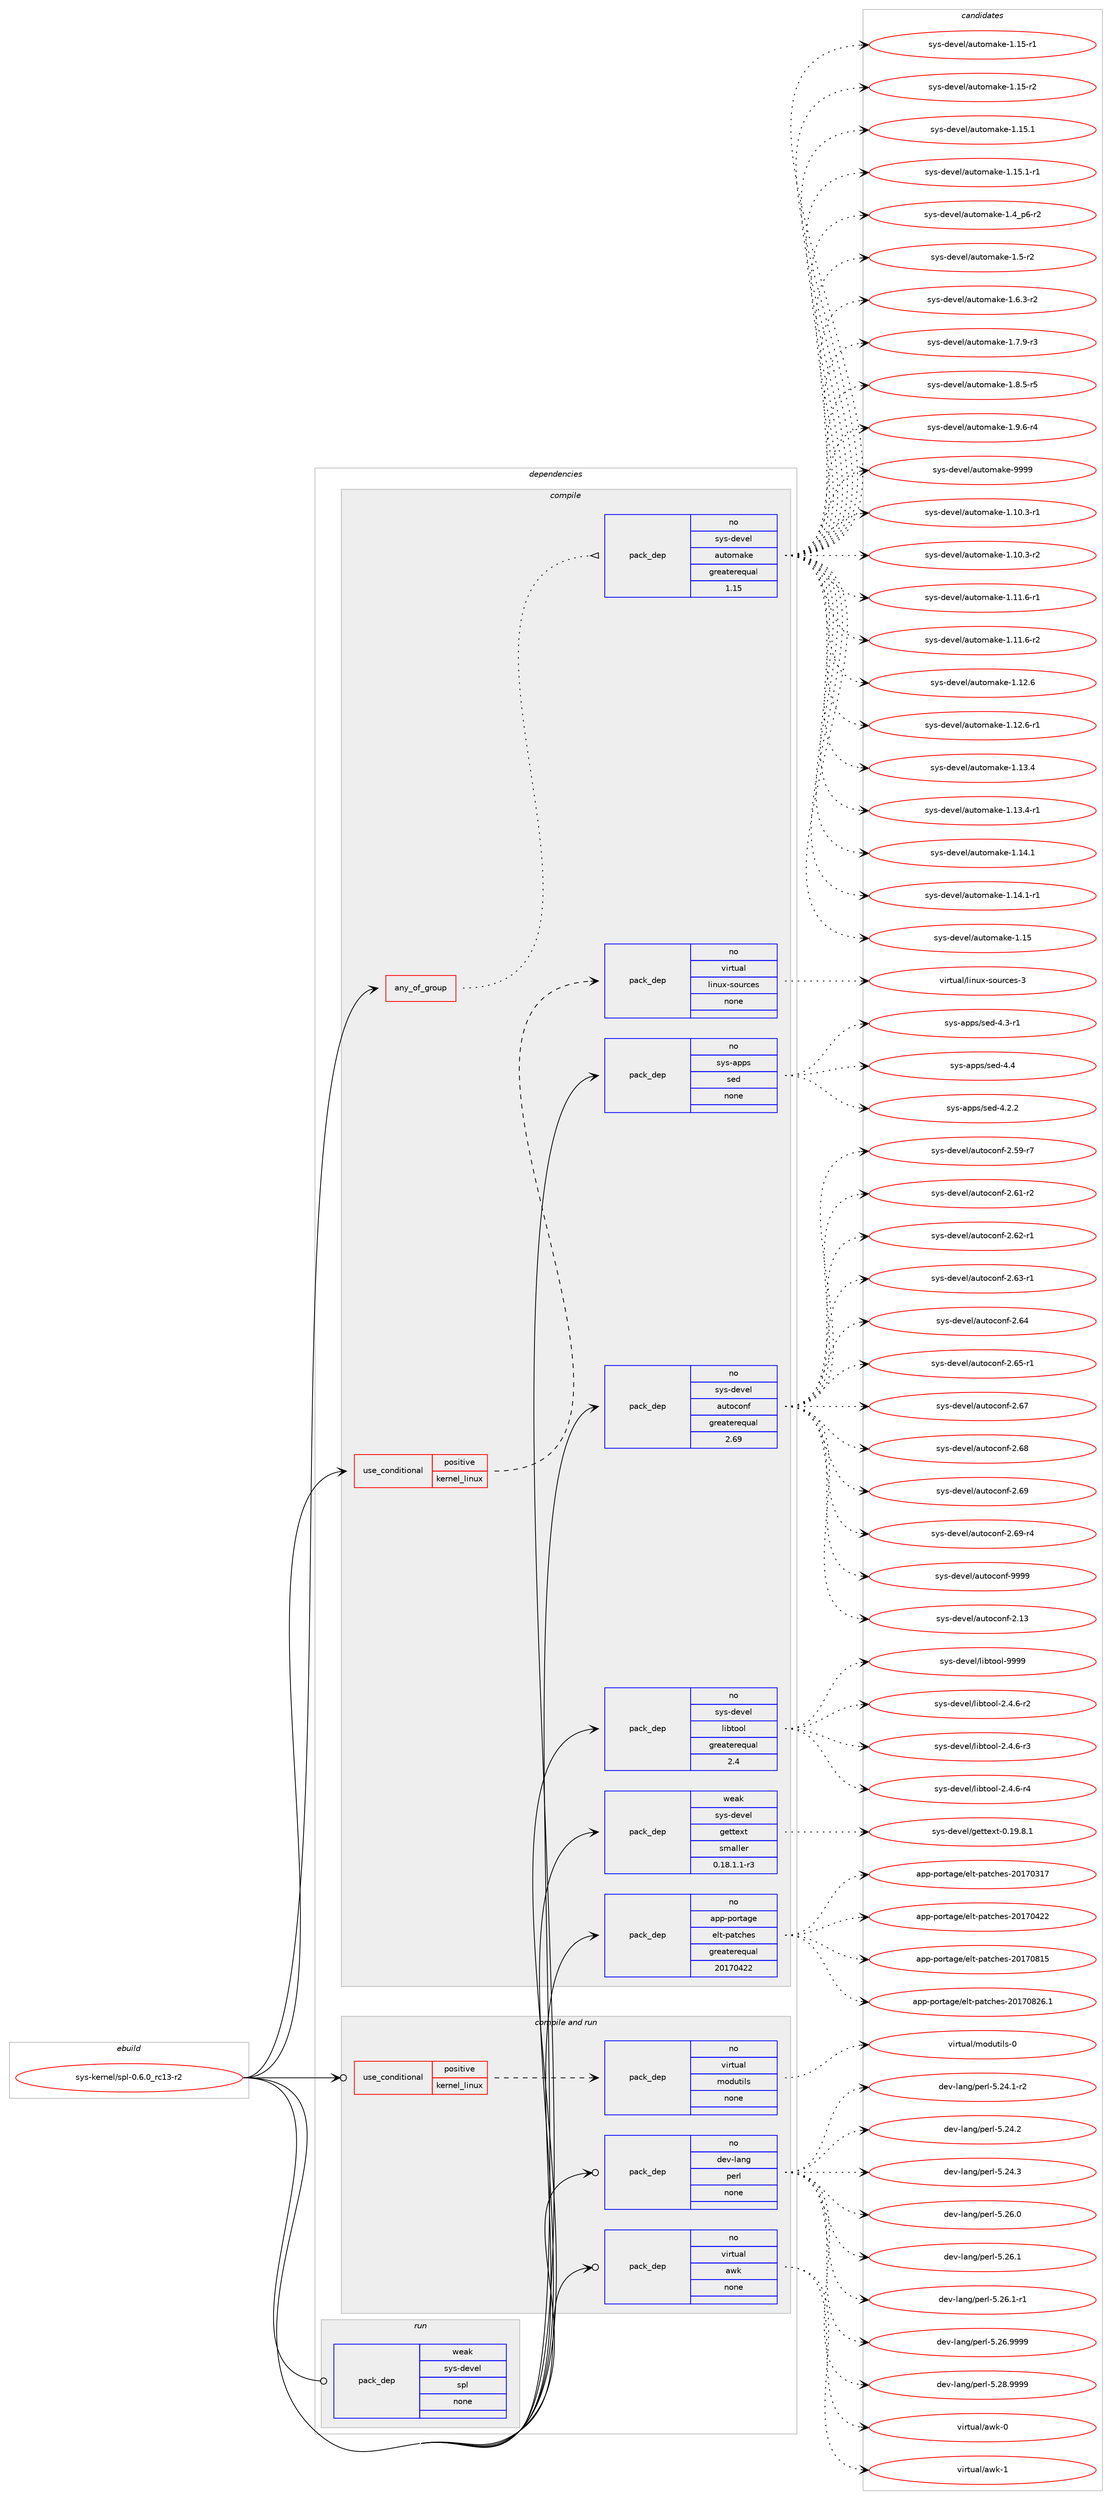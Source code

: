 digraph prolog {

# *************
# Graph options
# *************

newrank=true;
concentrate=true;
compound=true;
graph [rankdir=LR,fontname=Helvetica,fontsize=10,ranksep=1.5];#, ranksep=2.5, nodesep=0.2];
edge  [arrowhead=vee];
node  [fontname=Helvetica,fontsize=10];

# **********
# The ebuild
# **********

subgraph cluster_leftcol {
color=gray;
rank=same;
label=<<i>ebuild</i>>;
id [label="sys-kernel/spl-0.6.0_rc13-r2", color=red, width=4, href="../sys-kernel/spl-0.6.0_rc13-r2.svg"];
}

# ****************
# The dependencies
# ****************

subgraph cluster_midcol {
color=gray;
label=<<i>dependencies</i>>;
subgraph cluster_compile {
fillcolor="#eeeeee";
style=filled;
label=<<i>compile</i>>;
subgraph any8340 {
dependency492764 [label=<<TABLE BORDER="0" CELLBORDER="1" CELLSPACING="0" CELLPADDING="4"><TR><TD CELLPADDING="10">any_of_group</TD></TR></TABLE>>, shape=none, color=red];subgraph pack366301 {
dependency492765 [label=<<TABLE BORDER="0" CELLBORDER="1" CELLSPACING="0" CELLPADDING="4" WIDTH="220"><TR><TD ROWSPAN="6" CELLPADDING="30">pack_dep</TD></TR><TR><TD WIDTH="110">no</TD></TR><TR><TD>sys-devel</TD></TR><TR><TD>automake</TD></TR><TR><TD>greaterequal</TD></TR><TR><TD>1.15</TD></TR></TABLE>>, shape=none, color=blue];
}
dependency492764:e -> dependency492765:w [weight=20,style="dotted",arrowhead="oinv"];
}
id:e -> dependency492764:w [weight=20,style="solid",arrowhead="vee"];
subgraph cond117821 {
dependency492766 [label=<<TABLE BORDER="0" CELLBORDER="1" CELLSPACING="0" CELLPADDING="4"><TR><TD ROWSPAN="3" CELLPADDING="10">use_conditional</TD></TR><TR><TD>positive</TD></TR><TR><TD>kernel_linux</TD></TR></TABLE>>, shape=none, color=red];
subgraph pack366302 {
dependency492767 [label=<<TABLE BORDER="0" CELLBORDER="1" CELLSPACING="0" CELLPADDING="4" WIDTH="220"><TR><TD ROWSPAN="6" CELLPADDING="30">pack_dep</TD></TR><TR><TD WIDTH="110">no</TD></TR><TR><TD>virtual</TD></TR><TR><TD>linux-sources</TD></TR><TR><TD>none</TD></TR><TR><TD></TD></TR></TABLE>>, shape=none, color=blue];
}
dependency492766:e -> dependency492767:w [weight=20,style="dashed",arrowhead="vee"];
}
id:e -> dependency492766:w [weight=20,style="solid",arrowhead="vee"];
subgraph pack366303 {
dependency492768 [label=<<TABLE BORDER="0" CELLBORDER="1" CELLSPACING="0" CELLPADDING="4" WIDTH="220"><TR><TD ROWSPAN="6" CELLPADDING="30">pack_dep</TD></TR><TR><TD WIDTH="110">no</TD></TR><TR><TD>app-portage</TD></TR><TR><TD>elt-patches</TD></TR><TR><TD>greaterequal</TD></TR><TR><TD>20170422</TD></TR></TABLE>>, shape=none, color=blue];
}
id:e -> dependency492768:w [weight=20,style="solid",arrowhead="vee"];
subgraph pack366304 {
dependency492769 [label=<<TABLE BORDER="0" CELLBORDER="1" CELLSPACING="0" CELLPADDING="4" WIDTH="220"><TR><TD ROWSPAN="6" CELLPADDING="30">pack_dep</TD></TR><TR><TD WIDTH="110">no</TD></TR><TR><TD>sys-apps</TD></TR><TR><TD>sed</TD></TR><TR><TD>none</TD></TR><TR><TD></TD></TR></TABLE>>, shape=none, color=blue];
}
id:e -> dependency492769:w [weight=20,style="solid",arrowhead="vee"];
subgraph pack366305 {
dependency492770 [label=<<TABLE BORDER="0" CELLBORDER="1" CELLSPACING="0" CELLPADDING="4" WIDTH="220"><TR><TD ROWSPAN="6" CELLPADDING="30">pack_dep</TD></TR><TR><TD WIDTH="110">no</TD></TR><TR><TD>sys-devel</TD></TR><TR><TD>autoconf</TD></TR><TR><TD>greaterequal</TD></TR><TR><TD>2.69</TD></TR></TABLE>>, shape=none, color=blue];
}
id:e -> dependency492770:w [weight=20,style="solid",arrowhead="vee"];
subgraph pack366306 {
dependency492771 [label=<<TABLE BORDER="0" CELLBORDER="1" CELLSPACING="0" CELLPADDING="4" WIDTH="220"><TR><TD ROWSPAN="6" CELLPADDING="30">pack_dep</TD></TR><TR><TD WIDTH="110">no</TD></TR><TR><TD>sys-devel</TD></TR><TR><TD>libtool</TD></TR><TR><TD>greaterequal</TD></TR><TR><TD>2.4</TD></TR></TABLE>>, shape=none, color=blue];
}
id:e -> dependency492771:w [weight=20,style="solid",arrowhead="vee"];
subgraph pack366307 {
dependency492772 [label=<<TABLE BORDER="0" CELLBORDER="1" CELLSPACING="0" CELLPADDING="4" WIDTH="220"><TR><TD ROWSPAN="6" CELLPADDING="30">pack_dep</TD></TR><TR><TD WIDTH="110">weak</TD></TR><TR><TD>sys-devel</TD></TR><TR><TD>gettext</TD></TR><TR><TD>smaller</TD></TR><TR><TD>0.18.1.1-r3</TD></TR></TABLE>>, shape=none, color=blue];
}
id:e -> dependency492772:w [weight=20,style="solid",arrowhead="vee"];
}
subgraph cluster_compileandrun {
fillcolor="#eeeeee";
style=filled;
label=<<i>compile and run</i>>;
subgraph cond117822 {
dependency492773 [label=<<TABLE BORDER="0" CELLBORDER="1" CELLSPACING="0" CELLPADDING="4"><TR><TD ROWSPAN="3" CELLPADDING="10">use_conditional</TD></TR><TR><TD>positive</TD></TR><TR><TD>kernel_linux</TD></TR></TABLE>>, shape=none, color=red];
subgraph pack366308 {
dependency492774 [label=<<TABLE BORDER="0" CELLBORDER="1" CELLSPACING="0" CELLPADDING="4" WIDTH="220"><TR><TD ROWSPAN="6" CELLPADDING="30">pack_dep</TD></TR><TR><TD WIDTH="110">no</TD></TR><TR><TD>virtual</TD></TR><TR><TD>modutils</TD></TR><TR><TD>none</TD></TR><TR><TD></TD></TR></TABLE>>, shape=none, color=blue];
}
dependency492773:e -> dependency492774:w [weight=20,style="dashed",arrowhead="vee"];
}
id:e -> dependency492773:w [weight=20,style="solid",arrowhead="odotvee"];
subgraph pack366309 {
dependency492775 [label=<<TABLE BORDER="0" CELLBORDER="1" CELLSPACING="0" CELLPADDING="4" WIDTH="220"><TR><TD ROWSPAN="6" CELLPADDING="30">pack_dep</TD></TR><TR><TD WIDTH="110">no</TD></TR><TR><TD>dev-lang</TD></TR><TR><TD>perl</TD></TR><TR><TD>none</TD></TR><TR><TD></TD></TR></TABLE>>, shape=none, color=blue];
}
id:e -> dependency492775:w [weight=20,style="solid",arrowhead="odotvee"];
subgraph pack366310 {
dependency492776 [label=<<TABLE BORDER="0" CELLBORDER="1" CELLSPACING="0" CELLPADDING="4" WIDTH="220"><TR><TD ROWSPAN="6" CELLPADDING="30">pack_dep</TD></TR><TR><TD WIDTH="110">no</TD></TR><TR><TD>virtual</TD></TR><TR><TD>awk</TD></TR><TR><TD>none</TD></TR><TR><TD></TD></TR></TABLE>>, shape=none, color=blue];
}
id:e -> dependency492776:w [weight=20,style="solid",arrowhead="odotvee"];
}
subgraph cluster_run {
fillcolor="#eeeeee";
style=filled;
label=<<i>run</i>>;
subgraph pack366311 {
dependency492777 [label=<<TABLE BORDER="0" CELLBORDER="1" CELLSPACING="0" CELLPADDING="4" WIDTH="220"><TR><TD ROWSPAN="6" CELLPADDING="30">pack_dep</TD></TR><TR><TD WIDTH="110">weak</TD></TR><TR><TD>sys-devel</TD></TR><TR><TD>spl</TD></TR><TR><TD>none</TD></TR><TR><TD></TD></TR></TABLE>>, shape=none, color=blue];
}
id:e -> dependency492777:w [weight=20,style="solid",arrowhead="odot"];
}
}

# **************
# The candidates
# **************

subgraph cluster_choices {
rank=same;
color=gray;
label=<<i>candidates</i>>;

subgraph choice366301 {
color=black;
nodesep=1;
choice11512111545100101118101108479711711611110997107101454946494846514511449 [label="sys-devel/automake-1.10.3-r1", color=red, width=4,href="../sys-devel/automake-1.10.3-r1.svg"];
choice11512111545100101118101108479711711611110997107101454946494846514511450 [label="sys-devel/automake-1.10.3-r2", color=red, width=4,href="../sys-devel/automake-1.10.3-r2.svg"];
choice11512111545100101118101108479711711611110997107101454946494946544511449 [label="sys-devel/automake-1.11.6-r1", color=red, width=4,href="../sys-devel/automake-1.11.6-r1.svg"];
choice11512111545100101118101108479711711611110997107101454946494946544511450 [label="sys-devel/automake-1.11.6-r2", color=red, width=4,href="../sys-devel/automake-1.11.6-r2.svg"];
choice1151211154510010111810110847971171161111099710710145494649504654 [label="sys-devel/automake-1.12.6", color=red, width=4,href="../sys-devel/automake-1.12.6.svg"];
choice11512111545100101118101108479711711611110997107101454946495046544511449 [label="sys-devel/automake-1.12.6-r1", color=red, width=4,href="../sys-devel/automake-1.12.6-r1.svg"];
choice1151211154510010111810110847971171161111099710710145494649514652 [label="sys-devel/automake-1.13.4", color=red, width=4,href="../sys-devel/automake-1.13.4.svg"];
choice11512111545100101118101108479711711611110997107101454946495146524511449 [label="sys-devel/automake-1.13.4-r1", color=red, width=4,href="../sys-devel/automake-1.13.4-r1.svg"];
choice1151211154510010111810110847971171161111099710710145494649524649 [label="sys-devel/automake-1.14.1", color=red, width=4,href="../sys-devel/automake-1.14.1.svg"];
choice11512111545100101118101108479711711611110997107101454946495246494511449 [label="sys-devel/automake-1.14.1-r1", color=red, width=4,href="../sys-devel/automake-1.14.1-r1.svg"];
choice115121115451001011181011084797117116111109971071014549464953 [label="sys-devel/automake-1.15", color=red, width=4,href="../sys-devel/automake-1.15.svg"];
choice1151211154510010111810110847971171161111099710710145494649534511449 [label="sys-devel/automake-1.15-r1", color=red, width=4,href="../sys-devel/automake-1.15-r1.svg"];
choice1151211154510010111810110847971171161111099710710145494649534511450 [label="sys-devel/automake-1.15-r2", color=red, width=4,href="../sys-devel/automake-1.15-r2.svg"];
choice1151211154510010111810110847971171161111099710710145494649534649 [label="sys-devel/automake-1.15.1", color=red, width=4,href="../sys-devel/automake-1.15.1.svg"];
choice11512111545100101118101108479711711611110997107101454946495346494511449 [label="sys-devel/automake-1.15.1-r1", color=red, width=4,href="../sys-devel/automake-1.15.1-r1.svg"];
choice115121115451001011181011084797117116111109971071014549465295112544511450 [label="sys-devel/automake-1.4_p6-r2", color=red, width=4,href="../sys-devel/automake-1.4_p6-r2.svg"];
choice11512111545100101118101108479711711611110997107101454946534511450 [label="sys-devel/automake-1.5-r2", color=red, width=4,href="../sys-devel/automake-1.5-r2.svg"];
choice115121115451001011181011084797117116111109971071014549465446514511450 [label="sys-devel/automake-1.6.3-r2", color=red, width=4,href="../sys-devel/automake-1.6.3-r2.svg"];
choice115121115451001011181011084797117116111109971071014549465546574511451 [label="sys-devel/automake-1.7.9-r3", color=red, width=4,href="../sys-devel/automake-1.7.9-r3.svg"];
choice115121115451001011181011084797117116111109971071014549465646534511453 [label="sys-devel/automake-1.8.5-r5", color=red, width=4,href="../sys-devel/automake-1.8.5-r5.svg"];
choice115121115451001011181011084797117116111109971071014549465746544511452 [label="sys-devel/automake-1.9.6-r4", color=red, width=4,href="../sys-devel/automake-1.9.6-r4.svg"];
choice115121115451001011181011084797117116111109971071014557575757 [label="sys-devel/automake-9999", color=red, width=4,href="../sys-devel/automake-9999.svg"];
dependency492765:e -> choice11512111545100101118101108479711711611110997107101454946494846514511449:w [style=dotted,weight="100"];
dependency492765:e -> choice11512111545100101118101108479711711611110997107101454946494846514511450:w [style=dotted,weight="100"];
dependency492765:e -> choice11512111545100101118101108479711711611110997107101454946494946544511449:w [style=dotted,weight="100"];
dependency492765:e -> choice11512111545100101118101108479711711611110997107101454946494946544511450:w [style=dotted,weight="100"];
dependency492765:e -> choice1151211154510010111810110847971171161111099710710145494649504654:w [style=dotted,weight="100"];
dependency492765:e -> choice11512111545100101118101108479711711611110997107101454946495046544511449:w [style=dotted,weight="100"];
dependency492765:e -> choice1151211154510010111810110847971171161111099710710145494649514652:w [style=dotted,weight="100"];
dependency492765:e -> choice11512111545100101118101108479711711611110997107101454946495146524511449:w [style=dotted,weight="100"];
dependency492765:e -> choice1151211154510010111810110847971171161111099710710145494649524649:w [style=dotted,weight="100"];
dependency492765:e -> choice11512111545100101118101108479711711611110997107101454946495246494511449:w [style=dotted,weight="100"];
dependency492765:e -> choice115121115451001011181011084797117116111109971071014549464953:w [style=dotted,weight="100"];
dependency492765:e -> choice1151211154510010111810110847971171161111099710710145494649534511449:w [style=dotted,weight="100"];
dependency492765:e -> choice1151211154510010111810110847971171161111099710710145494649534511450:w [style=dotted,weight="100"];
dependency492765:e -> choice1151211154510010111810110847971171161111099710710145494649534649:w [style=dotted,weight="100"];
dependency492765:e -> choice11512111545100101118101108479711711611110997107101454946495346494511449:w [style=dotted,weight="100"];
dependency492765:e -> choice115121115451001011181011084797117116111109971071014549465295112544511450:w [style=dotted,weight="100"];
dependency492765:e -> choice11512111545100101118101108479711711611110997107101454946534511450:w [style=dotted,weight="100"];
dependency492765:e -> choice115121115451001011181011084797117116111109971071014549465446514511450:w [style=dotted,weight="100"];
dependency492765:e -> choice115121115451001011181011084797117116111109971071014549465546574511451:w [style=dotted,weight="100"];
dependency492765:e -> choice115121115451001011181011084797117116111109971071014549465646534511453:w [style=dotted,weight="100"];
dependency492765:e -> choice115121115451001011181011084797117116111109971071014549465746544511452:w [style=dotted,weight="100"];
dependency492765:e -> choice115121115451001011181011084797117116111109971071014557575757:w [style=dotted,weight="100"];
}
subgraph choice366302 {
color=black;
nodesep=1;
choice118105114116117971084710810511011712045115111117114991011154551 [label="virtual/linux-sources-3", color=red, width=4,href="../virtual/linux-sources-3.svg"];
dependency492767:e -> choice118105114116117971084710810511011712045115111117114991011154551:w [style=dotted,weight="100"];
}
subgraph choice366303 {
color=black;
nodesep=1;
choice97112112451121111141169710310147101108116451129711699104101115455048495548514955 [label="app-portage/elt-patches-20170317", color=red, width=4,href="../app-portage/elt-patches-20170317.svg"];
choice97112112451121111141169710310147101108116451129711699104101115455048495548525050 [label="app-portage/elt-patches-20170422", color=red, width=4,href="../app-portage/elt-patches-20170422.svg"];
choice97112112451121111141169710310147101108116451129711699104101115455048495548564953 [label="app-portage/elt-patches-20170815", color=red, width=4,href="../app-portage/elt-patches-20170815.svg"];
choice971121124511211111411697103101471011081164511297116991041011154550484955485650544649 [label="app-portage/elt-patches-20170826.1", color=red, width=4,href="../app-portage/elt-patches-20170826.1.svg"];
dependency492768:e -> choice97112112451121111141169710310147101108116451129711699104101115455048495548514955:w [style=dotted,weight="100"];
dependency492768:e -> choice97112112451121111141169710310147101108116451129711699104101115455048495548525050:w [style=dotted,weight="100"];
dependency492768:e -> choice97112112451121111141169710310147101108116451129711699104101115455048495548564953:w [style=dotted,weight="100"];
dependency492768:e -> choice971121124511211111411697103101471011081164511297116991041011154550484955485650544649:w [style=dotted,weight="100"];
}
subgraph choice366304 {
color=black;
nodesep=1;
choice115121115459711211211547115101100455246504650 [label="sys-apps/sed-4.2.2", color=red, width=4,href="../sys-apps/sed-4.2.2.svg"];
choice115121115459711211211547115101100455246514511449 [label="sys-apps/sed-4.3-r1", color=red, width=4,href="../sys-apps/sed-4.3-r1.svg"];
choice11512111545971121121154711510110045524652 [label="sys-apps/sed-4.4", color=red, width=4,href="../sys-apps/sed-4.4.svg"];
dependency492769:e -> choice115121115459711211211547115101100455246504650:w [style=dotted,weight="100"];
dependency492769:e -> choice115121115459711211211547115101100455246514511449:w [style=dotted,weight="100"];
dependency492769:e -> choice11512111545971121121154711510110045524652:w [style=dotted,weight="100"];
}
subgraph choice366305 {
color=black;
nodesep=1;
choice115121115451001011181011084797117116111991111101024550464951 [label="sys-devel/autoconf-2.13", color=red, width=4,href="../sys-devel/autoconf-2.13.svg"];
choice1151211154510010111810110847971171161119911111010245504653574511455 [label="sys-devel/autoconf-2.59-r7", color=red, width=4,href="../sys-devel/autoconf-2.59-r7.svg"];
choice1151211154510010111810110847971171161119911111010245504654494511450 [label="sys-devel/autoconf-2.61-r2", color=red, width=4,href="../sys-devel/autoconf-2.61-r2.svg"];
choice1151211154510010111810110847971171161119911111010245504654504511449 [label="sys-devel/autoconf-2.62-r1", color=red, width=4,href="../sys-devel/autoconf-2.62-r1.svg"];
choice1151211154510010111810110847971171161119911111010245504654514511449 [label="sys-devel/autoconf-2.63-r1", color=red, width=4,href="../sys-devel/autoconf-2.63-r1.svg"];
choice115121115451001011181011084797117116111991111101024550465452 [label="sys-devel/autoconf-2.64", color=red, width=4,href="../sys-devel/autoconf-2.64.svg"];
choice1151211154510010111810110847971171161119911111010245504654534511449 [label="sys-devel/autoconf-2.65-r1", color=red, width=4,href="../sys-devel/autoconf-2.65-r1.svg"];
choice115121115451001011181011084797117116111991111101024550465455 [label="sys-devel/autoconf-2.67", color=red, width=4,href="../sys-devel/autoconf-2.67.svg"];
choice115121115451001011181011084797117116111991111101024550465456 [label="sys-devel/autoconf-2.68", color=red, width=4,href="../sys-devel/autoconf-2.68.svg"];
choice115121115451001011181011084797117116111991111101024550465457 [label="sys-devel/autoconf-2.69", color=red, width=4,href="../sys-devel/autoconf-2.69.svg"];
choice1151211154510010111810110847971171161119911111010245504654574511452 [label="sys-devel/autoconf-2.69-r4", color=red, width=4,href="../sys-devel/autoconf-2.69-r4.svg"];
choice115121115451001011181011084797117116111991111101024557575757 [label="sys-devel/autoconf-9999", color=red, width=4,href="../sys-devel/autoconf-9999.svg"];
dependency492770:e -> choice115121115451001011181011084797117116111991111101024550464951:w [style=dotted,weight="100"];
dependency492770:e -> choice1151211154510010111810110847971171161119911111010245504653574511455:w [style=dotted,weight="100"];
dependency492770:e -> choice1151211154510010111810110847971171161119911111010245504654494511450:w [style=dotted,weight="100"];
dependency492770:e -> choice1151211154510010111810110847971171161119911111010245504654504511449:w [style=dotted,weight="100"];
dependency492770:e -> choice1151211154510010111810110847971171161119911111010245504654514511449:w [style=dotted,weight="100"];
dependency492770:e -> choice115121115451001011181011084797117116111991111101024550465452:w [style=dotted,weight="100"];
dependency492770:e -> choice1151211154510010111810110847971171161119911111010245504654534511449:w [style=dotted,weight="100"];
dependency492770:e -> choice115121115451001011181011084797117116111991111101024550465455:w [style=dotted,weight="100"];
dependency492770:e -> choice115121115451001011181011084797117116111991111101024550465456:w [style=dotted,weight="100"];
dependency492770:e -> choice115121115451001011181011084797117116111991111101024550465457:w [style=dotted,weight="100"];
dependency492770:e -> choice1151211154510010111810110847971171161119911111010245504654574511452:w [style=dotted,weight="100"];
dependency492770:e -> choice115121115451001011181011084797117116111991111101024557575757:w [style=dotted,weight="100"];
}
subgraph choice366306 {
color=black;
nodesep=1;
choice1151211154510010111810110847108105981161111111084550465246544511450 [label="sys-devel/libtool-2.4.6-r2", color=red, width=4,href="../sys-devel/libtool-2.4.6-r2.svg"];
choice1151211154510010111810110847108105981161111111084550465246544511451 [label="sys-devel/libtool-2.4.6-r3", color=red, width=4,href="../sys-devel/libtool-2.4.6-r3.svg"];
choice1151211154510010111810110847108105981161111111084550465246544511452 [label="sys-devel/libtool-2.4.6-r4", color=red, width=4,href="../sys-devel/libtool-2.4.6-r4.svg"];
choice1151211154510010111810110847108105981161111111084557575757 [label="sys-devel/libtool-9999", color=red, width=4,href="../sys-devel/libtool-9999.svg"];
dependency492771:e -> choice1151211154510010111810110847108105981161111111084550465246544511450:w [style=dotted,weight="100"];
dependency492771:e -> choice1151211154510010111810110847108105981161111111084550465246544511451:w [style=dotted,weight="100"];
dependency492771:e -> choice1151211154510010111810110847108105981161111111084550465246544511452:w [style=dotted,weight="100"];
dependency492771:e -> choice1151211154510010111810110847108105981161111111084557575757:w [style=dotted,weight="100"];
}
subgraph choice366307 {
color=black;
nodesep=1;
choice1151211154510010111810110847103101116116101120116454846495746564649 [label="sys-devel/gettext-0.19.8.1", color=red, width=4,href="../sys-devel/gettext-0.19.8.1.svg"];
dependency492772:e -> choice1151211154510010111810110847103101116116101120116454846495746564649:w [style=dotted,weight="100"];
}
subgraph choice366308 {
color=black;
nodesep=1;
choice11810511411611797108471091111001171161051081154548 [label="virtual/modutils-0", color=red, width=4,href="../virtual/modutils-0.svg"];
dependency492774:e -> choice11810511411611797108471091111001171161051081154548:w [style=dotted,weight="100"];
}
subgraph choice366309 {
color=black;
nodesep=1;
choice100101118451089711010347112101114108455346505246494511450 [label="dev-lang/perl-5.24.1-r2", color=red, width=4,href="../dev-lang/perl-5.24.1-r2.svg"];
choice10010111845108971101034711210111410845534650524650 [label="dev-lang/perl-5.24.2", color=red, width=4,href="../dev-lang/perl-5.24.2.svg"];
choice10010111845108971101034711210111410845534650524651 [label="dev-lang/perl-5.24.3", color=red, width=4,href="../dev-lang/perl-5.24.3.svg"];
choice10010111845108971101034711210111410845534650544648 [label="dev-lang/perl-5.26.0", color=red, width=4,href="../dev-lang/perl-5.26.0.svg"];
choice10010111845108971101034711210111410845534650544649 [label="dev-lang/perl-5.26.1", color=red, width=4,href="../dev-lang/perl-5.26.1.svg"];
choice100101118451089711010347112101114108455346505446494511449 [label="dev-lang/perl-5.26.1-r1", color=red, width=4,href="../dev-lang/perl-5.26.1-r1.svg"];
choice10010111845108971101034711210111410845534650544657575757 [label="dev-lang/perl-5.26.9999", color=red, width=4,href="../dev-lang/perl-5.26.9999.svg"];
choice10010111845108971101034711210111410845534650564657575757 [label="dev-lang/perl-5.28.9999", color=red, width=4,href="../dev-lang/perl-5.28.9999.svg"];
dependency492775:e -> choice100101118451089711010347112101114108455346505246494511450:w [style=dotted,weight="100"];
dependency492775:e -> choice10010111845108971101034711210111410845534650524650:w [style=dotted,weight="100"];
dependency492775:e -> choice10010111845108971101034711210111410845534650524651:w [style=dotted,weight="100"];
dependency492775:e -> choice10010111845108971101034711210111410845534650544648:w [style=dotted,weight="100"];
dependency492775:e -> choice10010111845108971101034711210111410845534650544649:w [style=dotted,weight="100"];
dependency492775:e -> choice100101118451089711010347112101114108455346505446494511449:w [style=dotted,weight="100"];
dependency492775:e -> choice10010111845108971101034711210111410845534650544657575757:w [style=dotted,weight="100"];
dependency492775:e -> choice10010111845108971101034711210111410845534650564657575757:w [style=dotted,weight="100"];
}
subgraph choice366310 {
color=black;
nodesep=1;
choice1181051141161179710847971191074548 [label="virtual/awk-0", color=red, width=4,href="../virtual/awk-0.svg"];
choice1181051141161179710847971191074549 [label="virtual/awk-1", color=red, width=4,href="../virtual/awk-1.svg"];
dependency492776:e -> choice1181051141161179710847971191074548:w [style=dotted,weight="100"];
dependency492776:e -> choice1181051141161179710847971191074549:w [style=dotted,weight="100"];
}
subgraph choice366311 {
color=black;
nodesep=1;
}
}

}
